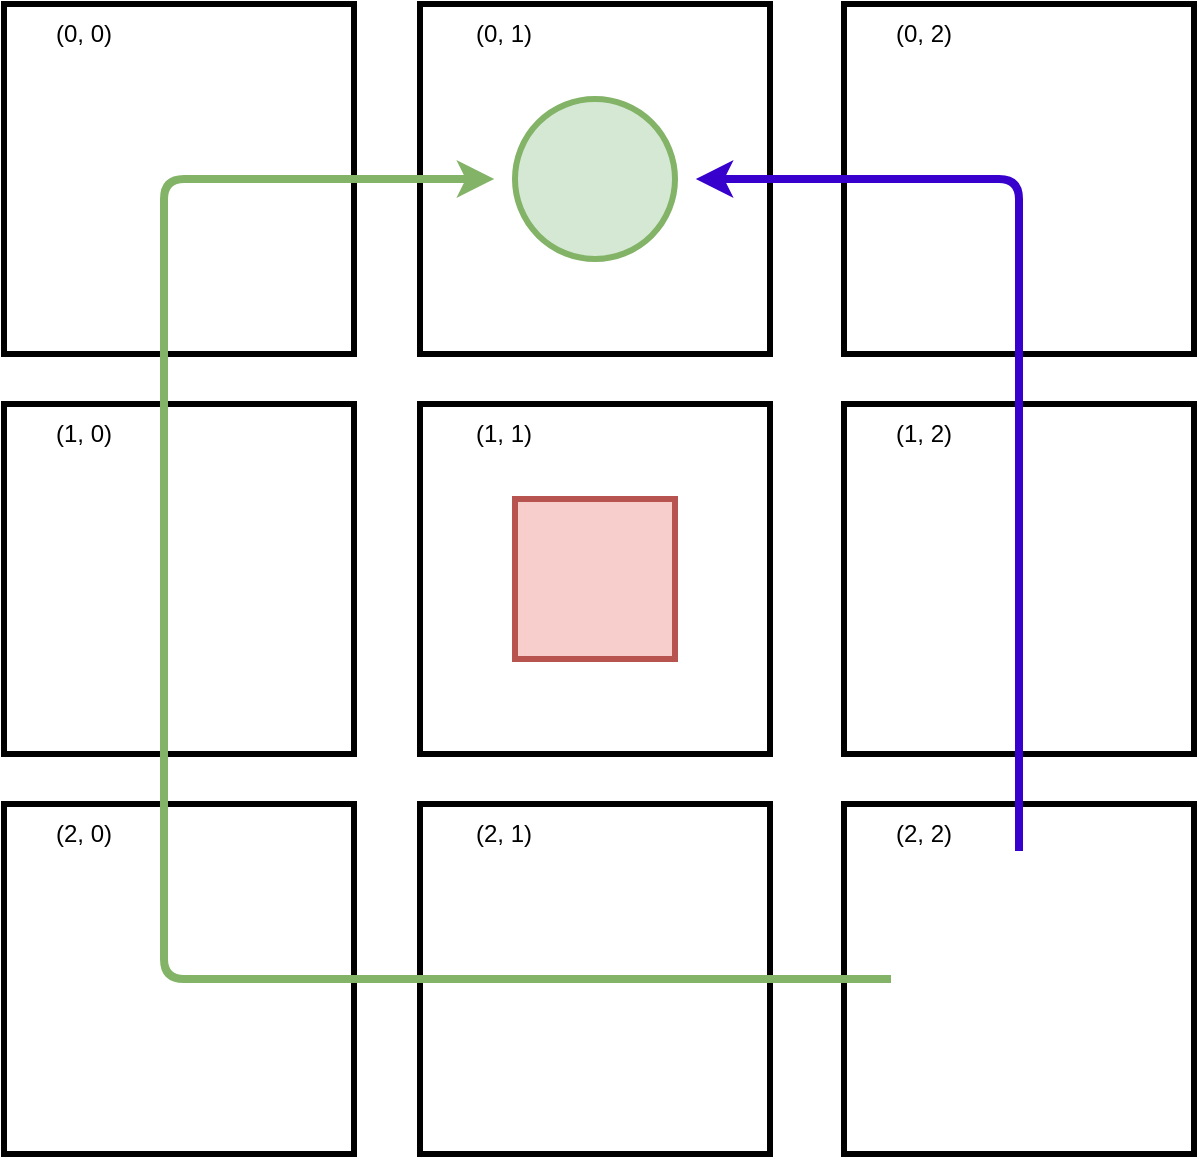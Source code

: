 <mxfile version="16.6.3" type="github">
  <diagram id="oSBv7I8WQN_I8xE74gAm" name="Page-1">
    <mxGraphModel dx="1097" dy="549" grid="1" gridSize="10" guides="1" tooltips="1" connect="1" arrows="1" fold="1" page="1" pageScale="1" pageWidth="850" pageHeight="1100" math="0" shadow="0">
      <root>
        <mxCell id="0" />
        <mxCell id="1" parent="0" />
        <mxCell id="MwTU6Ee-RyGC1BdbysCh-8" value="" style="whiteSpace=wrap;html=1;aspect=fixed;strokeWidth=3;" vertex="1" parent="1">
          <mxGeometry x="338" y="720" width="175" height="175" as="geometry" />
        </mxCell>
        <mxCell id="MwTU6Ee-RyGC1BdbysCh-10" value="" style="whiteSpace=wrap;html=1;aspect=fixed;strokeWidth=3;" vertex="1" parent="1">
          <mxGeometry x="550" y="720" width="175" height="175" as="geometry" />
        </mxCell>
        <mxCell id="MwTU6Ee-RyGC1BdbysCh-11" value="" style="whiteSpace=wrap;html=1;aspect=fixed;strokeWidth=3;" vertex="1" parent="1">
          <mxGeometry x="130" y="720" width="175" height="175" as="geometry" />
        </mxCell>
        <mxCell id="MwTU6Ee-RyGC1BdbysCh-12" value="" style="whiteSpace=wrap;html=1;aspect=fixed;strokeWidth=3;" vertex="1" parent="1">
          <mxGeometry x="130" y="520" width="175" height="175" as="geometry" />
        </mxCell>
        <mxCell id="MwTU6Ee-RyGC1BdbysCh-13" value="" style="whiteSpace=wrap;html=1;aspect=fixed;strokeWidth=3;" vertex="1" parent="1">
          <mxGeometry x="338" y="520" width="175" height="175" as="geometry" />
        </mxCell>
        <mxCell id="MwTU6Ee-RyGC1BdbysCh-14" value="" style="whiteSpace=wrap;html=1;aspect=fixed;strokeWidth=3;" vertex="1" parent="1">
          <mxGeometry x="550" y="520" width="175" height="175" as="geometry" />
        </mxCell>
        <mxCell id="MwTU6Ee-RyGC1BdbysCh-15" value="" style="whiteSpace=wrap;html=1;aspect=fixed;strokeWidth=3;" vertex="1" parent="1">
          <mxGeometry x="338" y="320" width="175" height="175" as="geometry" />
        </mxCell>
        <mxCell id="MwTU6Ee-RyGC1BdbysCh-16" value="" style="whiteSpace=wrap;html=1;aspect=fixed;strokeWidth=3;" vertex="1" parent="1">
          <mxGeometry x="130" y="320" width="175" height="175" as="geometry" />
        </mxCell>
        <mxCell id="MwTU6Ee-RyGC1BdbysCh-17" value="" style="whiteSpace=wrap;html=1;aspect=fixed;strokeWidth=3;" vertex="1" parent="1">
          <mxGeometry x="550" y="320" width="175" height="175" as="geometry" />
        </mxCell>
        <mxCell id="MwTU6Ee-RyGC1BdbysCh-24" style="edgeStyle=orthogonalEdgeStyle;rounded=1;orthogonalLoop=1;jettySize=auto;html=1;exitX=0;exitY=0.5;exitDx=0;exitDy=0;fillColor=#d5e8d4;strokeColor=#82b366;strokeWidth=4;jumpStyle=none;jumpSize=5;sourcePerimeterSpacing=0;targetPerimeterSpacing=-1;entryX=0;entryY=0.5;entryDx=0;entryDy=0;" edge="1" parent="1" source="MwTU6Ee-RyGC1BdbysCh-18" target="MwTU6Ee-RyGC1BdbysCh-27">
          <mxGeometry relative="1" as="geometry">
            <mxPoint x="360" y="408" as="targetPoint" />
            <Array as="points">
              <mxPoint x="210" y="808" />
              <mxPoint x="210" y="408" />
            </Array>
          </mxGeometry>
        </mxCell>
        <mxCell id="MwTU6Ee-RyGC1BdbysCh-29" style="edgeStyle=orthogonalEdgeStyle;rounded=1;jumpStyle=none;jumpSize=5;orthogonalLoop=1;jettySize=auto;html=1;exitX=0.5;exitY=0;exitDx=0;exitDy=0;entryX=1;entryY=0.5;entryDx=0;entryDy=0;sourcePerimeterSpacing=0;targetPerimeterSpacing=-1;strokeWidth=4;fillColor=#6a00ff;strokeColor=#3700CC;" edge="1" parent="1" source="MwTU6Ee-RyGC1BdbysCh-18" target="MwTU6Ee-RyGC1BdbysCh-27">
          <mxGeometry relative="1" as="geometry" />
        </mxCell>
        <mxCell id="MwTU6Ee-RyGC1BdbysCh-18" value="" style="shape=image;html=1;verticalAlign=top;verticalLabelPosition=bottom;labelBackgroundColor=#ffffff;imageAspect=0;aspect=fixed;image=https://cdn1.iconfinder.com/data/icons/unicons-line-vol-5/24/robot-128.png;strokeWidth=3;" vertex="1" parent="1">
          <mxGeometry x="573.5" y="743.5" width="128" height="128" as="geometry" />
        </mxCell>
        <mxCell id="MwTU6Ee-RyGC1BdbysCh-19" value="" style="ellipse;whiteSpace=wrap;html=1;aspect=fixed;strokeWidth=3;fillColor=#d5e8d4;strokeColor=#82b366;" vertex="1" parent="1">
          <mxGeometry x="385.5" y="367.5" width="80" height="80" as="geometry" />
        </mxCell>
        <mxCell id="MwTU6Ee-RyGC1BdbysCh-20" value="" style="shape=image;html=1;verticalAlign=top;verticalLabelPosition=bottom;labelBackgroundColor=#ffffff;imageAspect=0;aspect=fixed;image=https://cdn2.iconfinder.com/data/icons/nasty/60/trash_waste-128.png;strokeWidth=3;opacity=60;" vertex="1" parent="1">
          <mxGeometry x="589.25" y="559.25" width="96.5" height="96.5" as="geometry" />
        </mxCell>
        <mxCell id="MwTU6Ee-RyGC1BdbysCh-21" value="" style="shape=image;html=1;verticalAlign=top;verticalLabelPosition=bottom;labelBackgroundColor=#ffffff;imageAspect=0;aspect=fixed;image=https://cdn2.iconfinder.com/data/icons/nasty/60/trash_waste-128.png;strokeWidth=3;opacity=60;" vertex="1" parent="1">
          <mxGeometry x="589.25" y="359.25" width="96.5" height="96.5" as="geometry" />
        </mxCell>
        <mxCell id="MwTU6Ee-RyGC1BdbysCh-22" value="" style="whiteSpace=wrap;html=1;aspect=fixed;strokeWidth=3;fillColor=#f8cecc;strokeColor=#b85450;" vertex="1" parent="1">
          <mxGeometry x="385.5" y="567.5" width="80" height="80" as="geometry" />
        </mxCell>
        <mxCell id="MwTU6Ee-RyGC1BdbysCh-27" value="" style="ellipse;whiteSpace=wrap;html=1;aspect=fixed;strokeWidth=3;opacity=60;strokeColor=none;fillColor=none;" vertex="1" parent="1">
          <mxGeometry x="375.13" y="357.12" width="100.75" height="100.75" as="geometry" />
        </mxCell>
        <mxCell id="MwTU6Ee-RyGC1BdbysCh-30" value="(0, 0)" style="text;html=1;strokeColor=none;fillColor=none;align=center;verticalAlign=middle;whiteSpace=wrap;rounded=0;opacity=60;" vertex="1" parent="1">
          <mxGeometry x="140" y="320" width="60" height="30" as="geometry" />
        </mxCell>
        <mxCell id="MwTU6Ee-RyGC1BdbysCh-31" value="(0, 1)" style="text;html=1;strokeColor=none;fillColor=none;align=center;verticalAlign=middle;whiteSpace=wrap;rounded=0;opacity=60;" vertex="1" parent="1">
          <mxGeometry x="350" y="320" width="60" height="30" as="geometry" />
        </mxCell>
        <mxCell id="MwTU6Ee-RyGC1BdbysCh-32" value="(1, 0)" style="text;html=1;strokeColor=none;fillColor=none;align=center;verticalAlign=middle;whiteSpace=wrap;rounded=0;opacity=60;" vertex="1" parent="1">
          <mxGeometry x="140" y="520" width="60" height="30" as="geometry" />
        </mxCell>
        <mxCell id="MwTU6Ee-RyGC1BdbysCh-33" value="(0, 2)" style="text;html=1;strokeColor=none;fillColor=none;align=center;verticalAlign=middle;whiteSpace=wrap;rounded=0;opacity=60;" vertex="1" parent="1">
          <mxGeometry x="560" y="320" width="60" height="30" as="geometry" />
        </mxCell>
        <mxCell id="MwTU6Ee-RyGC1BdbysCh-34" value="(1, 1)" style="text;html=1;strokeColor=none;fillColor=none;align=center;verticalAlign=middle;whiteSpace=wrap;rounded=0;opacity=60;" vertex="1" parent="1">
          <mxGeometry x="350" y="520" width="60" height="30" as="geometry" />
        </mxCell>
        <mxCell id="MwTU6Ee-RyGC1BdbysCh-35" value="(1, 2)" style="text;html=1;strokeColor=none;fillColor=none;align=center;verticalAlign=middle;whiteSpace=wrap;rounded=0;opacity=60;" vertex="1" parent="1">
          <mxGeometry x="560" y="520" width="60" height="30" as="geometry" />
        </mxCell>
        <mxCell id="MwTU6Ee-RyGC1BdbysCh-36" value="(2, 0)" style="text;html=1;strokeColor=none;fillColor=none;align=center;verticalAlign=middle;whiteSpace=wrap;rounded=0;opacity=60;" vertex="1" parent="1">
          <mxGeometry x="140" y="720" width="60" height="30" as="geometry" />
        </mxCell>
        <mxCell id="MwTU6Ee-RyGC1BdbysCh-37" value="(2, 1)" style="text;html=1;strokeColor=none;fillColor=none;align=center;verticalAlign=middle;whiteSpace=wrap;rounded=0;opacity=60;" vertex="1" parent="1">
          <mxGeometry x="350" y="720" width="60" height="30" as="geometry" />
        </mxCell>
        <mxCell id="MwTU6Ee-RyGC1BdbysCh-38" value="(2, 2)" style="text;html=1;strokeColor=none;fillColor=none;align=center;verticalAlign=middle;whiteSpace=wrap;rounded=0;opacity=60;" vertex="1" parent="1">
          <mxGeometry x="560" y="720" width="60" height="30" as="geometry" />
        </mxCell>
      </root>
    </mxGraphModel>
  </diagram>
</mxfile>
